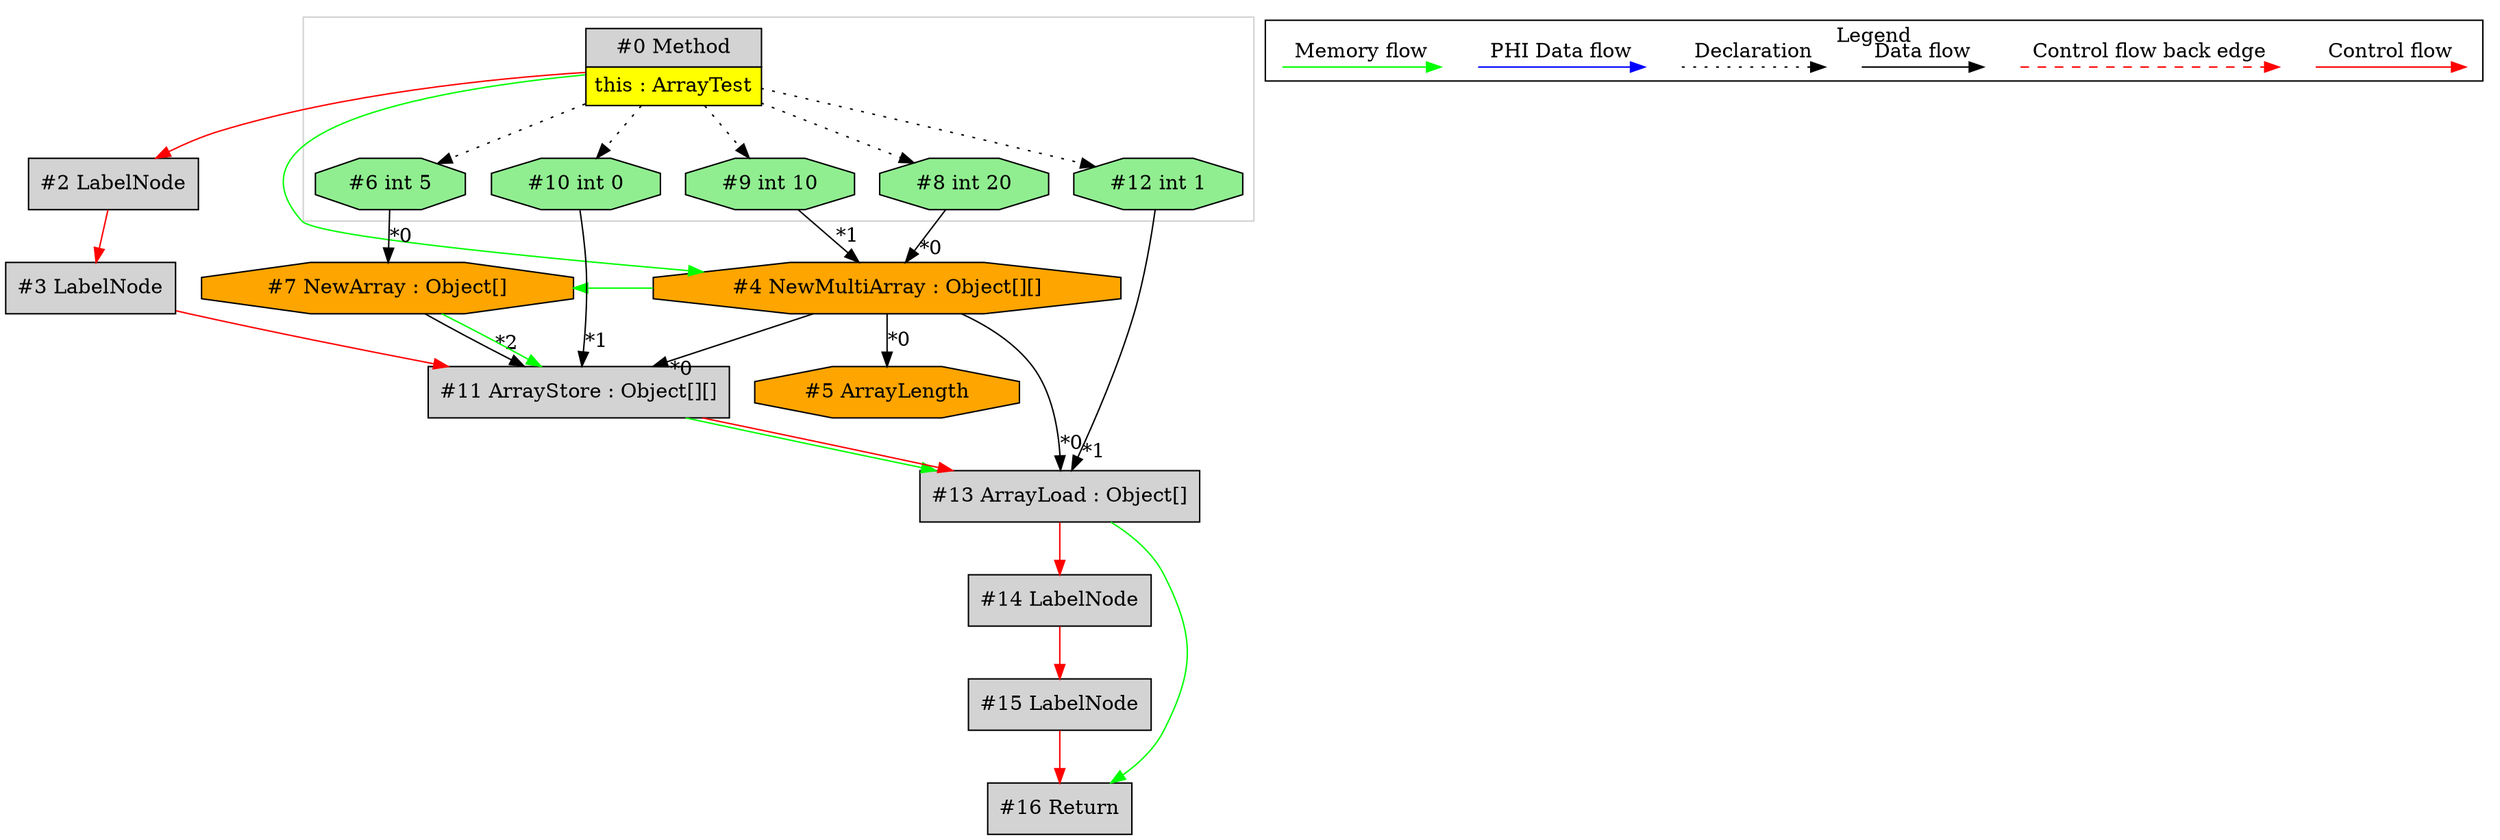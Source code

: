 digraph {
 node0[margin="0", label=<<table border="0" cellborder="1" cellspacing="0" cellpadding="5"><tr><td colspan="1">#0 Method</td></tr><tr><td port="prj1" bgcolor="yellow">this : ArrayTest</td></tr></table>>,shape=none, fillcolor=lightgrey, style=filled];
 node12[label="#12 int 1",shape=octagon, fillcolor=lightgreen, style=filled];
 node0 -> node12[style=dotted];
 node13[label="#13 ArrayLoad : Object[]",shape=box, fillcolor=lightgrey, style=filled];
 node4 -> node13[headlabel="*0", labeldistance=2];
 node12 -> node13[headlabel="*1", labeldistance=2];
 node11 -> node13[labeldistance=2, color=green, constraint=false];
 node11 -> node13[labeldistance=2, color=red, fontcolor=red];
 node11[label="#11 ArrayStore : Object[][]",shape=box, fillcolor=lightgrey, style=filled];
 node4 -> node11[headlabel="*0", labeldistance=2];
 node10 -> node11[headlabel="*1", labeldistance=2];
 node7 -> node11[headlabel="*2", labeldistance=2];
 node7 -> node11[labeldistance=2, color=green, constraint=false];
 node3 -> node11[labeldistance=2, color=red, fontcolor=red];
 node3[label="#3 LabelNode",shape=box, fillcolor=lightgrey, style=filled];
 node2 -> node3[labeldistance=2, color=red, fontcolor=red];
 node2[label="#2 LabelNode",shape=box, fillcolor=lightgrey, style=filled];
 node0 -> node2[labeldistance=2, color=red, fontcolor=red];
 node7[label="#7 NewArray : Object[]",shape=octagon, fillcolor=orange, style=filled];
 node6 -> node7[headlabel="*0", labeldistance=2];
 node4 -> node7[labeldistance=2, color=green, constraint=false];
 node4[label="#4 NewMultiArray : Object[][]",shape=octagon, fillcolor=orange, style=filled];
 node8 -> node4[headlabel="*0", labeldistance=2];
 node9 -> node4[headlabel="*1", labeldistance=2];
 node0 -> node4[labeldistance=2, color=green, constraint=false];
 node9[label="#9 int 10",shape=octagon, fillcolor=lightgreen, style=filled];
 node0 -> node9[style=dotted];
 node8[label="#8 int 20",shape=octagon, fillcolor=lightgreen, style=filled];
 node0 -> node8[style=dotted];
 node5[label="#5 ArrayLength",shape=octagon, fillcolor=orange, style=filled];
 node4 -> node5[headlabel="*0", labeldistance=2];
 node6[label="#6 int 5",shape=octagon, fillcolor=lightgreen, style=filled];
 node0 -> node6[style=dotted];
 node10[label="#10 int 0",shape=octagon, fillcolor=lightgreen, style=filled];
 node0 -> node10[style=dotted];
 node14[label="#14 LabelNode",shape=box, fillcolor=lightgrey, style=filled];
 node13 -> node14[labeldistance=2, color=red, fontcolor=red];
 node15[label="#15 LabelNode",shape=box, fillcolor=lightgrey, style=filled];
 node14 -> node15[labeldistance=2, color=red, fontcolor=red];
 node16[label="#16 Return",shape=box, fillcolor=lightgrey, style=filled];
 node15 -> node16[labeldistance=2, color=red, fontcolor=red];
 node13 -> node16[labeldistance=2, color=green, constraint=false];
 subgraph cluster_0 {
  color=lightgray;
  node0;
  node6;
  node8;
  node9;
  node10;
  node12;
 }
 subgraph cluster_000 {
  label = "Legend";
  node [shape=point]
  {
   rank=same;
   c0 [style = invis];
   c1 [style = invis];
   c2 [style = invis];
   c3 [style = invis];
   d0 [style = invis];
   d1 [style = invis];
   d2 [style = invis];
   d3 [style = invis];
   d4 [style = invis];
   d5 [style = invis];
   d6 [style = invis];
   d7 [style = invis];
  }
  c0 -> c1 [label="Control flow", style=solid, color=red]
  c2 -> c3 [label="Control flow back edge", style=dashed, color=red]
  d0 -> d1 [label="Data flow"]
  d2 -> d3 [label="Declaration", style=dotted]
  d4 -> d5 [label="PHI Data flow", color=blue]
  d6 -> d7 [label="Memory flow", color=green]
 }

}
